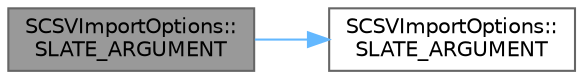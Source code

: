 digraph "SCSVImportOptions::SLATE_ARGUMENT"
{
 // INTERACTIVE_SVG=YES
 // LATEX_PDF_SIZE
  bgcolor="transparent";
  edge [fontname=Helvetica,fontsize=10,labelfontname=Helvetica,labelfontsize=10];
  node [fontname=Helvetica,fontsize=10,shape=box,height=0.2,width=0.4];
  rankdir="LR";
  Node1 [id="Node000001",label="SCSVImportOptions::\lSLATE_ARGUMENT",height=0.2,width=0.4,color="gray40", fillcolor="grey60", style="filled", fontcolor="black",tooltip=" "];
  Node1 -> Node2 [id="edge1_Node000001_Node000002",color="steelblue1",style="solid",tooltip=" "];
  Node2 [id="Node000002",label="SCSVImportOptions::\lSLATE_ARGUMENT",height=0.2,width=0.4,color="grey40", fillcolor="white", style="filled",URL="$d6/df3/classSCSVImportOptions.html#a475d3b2e070e805bde3d465d1e9fdf42",tooltip=" "];
}
